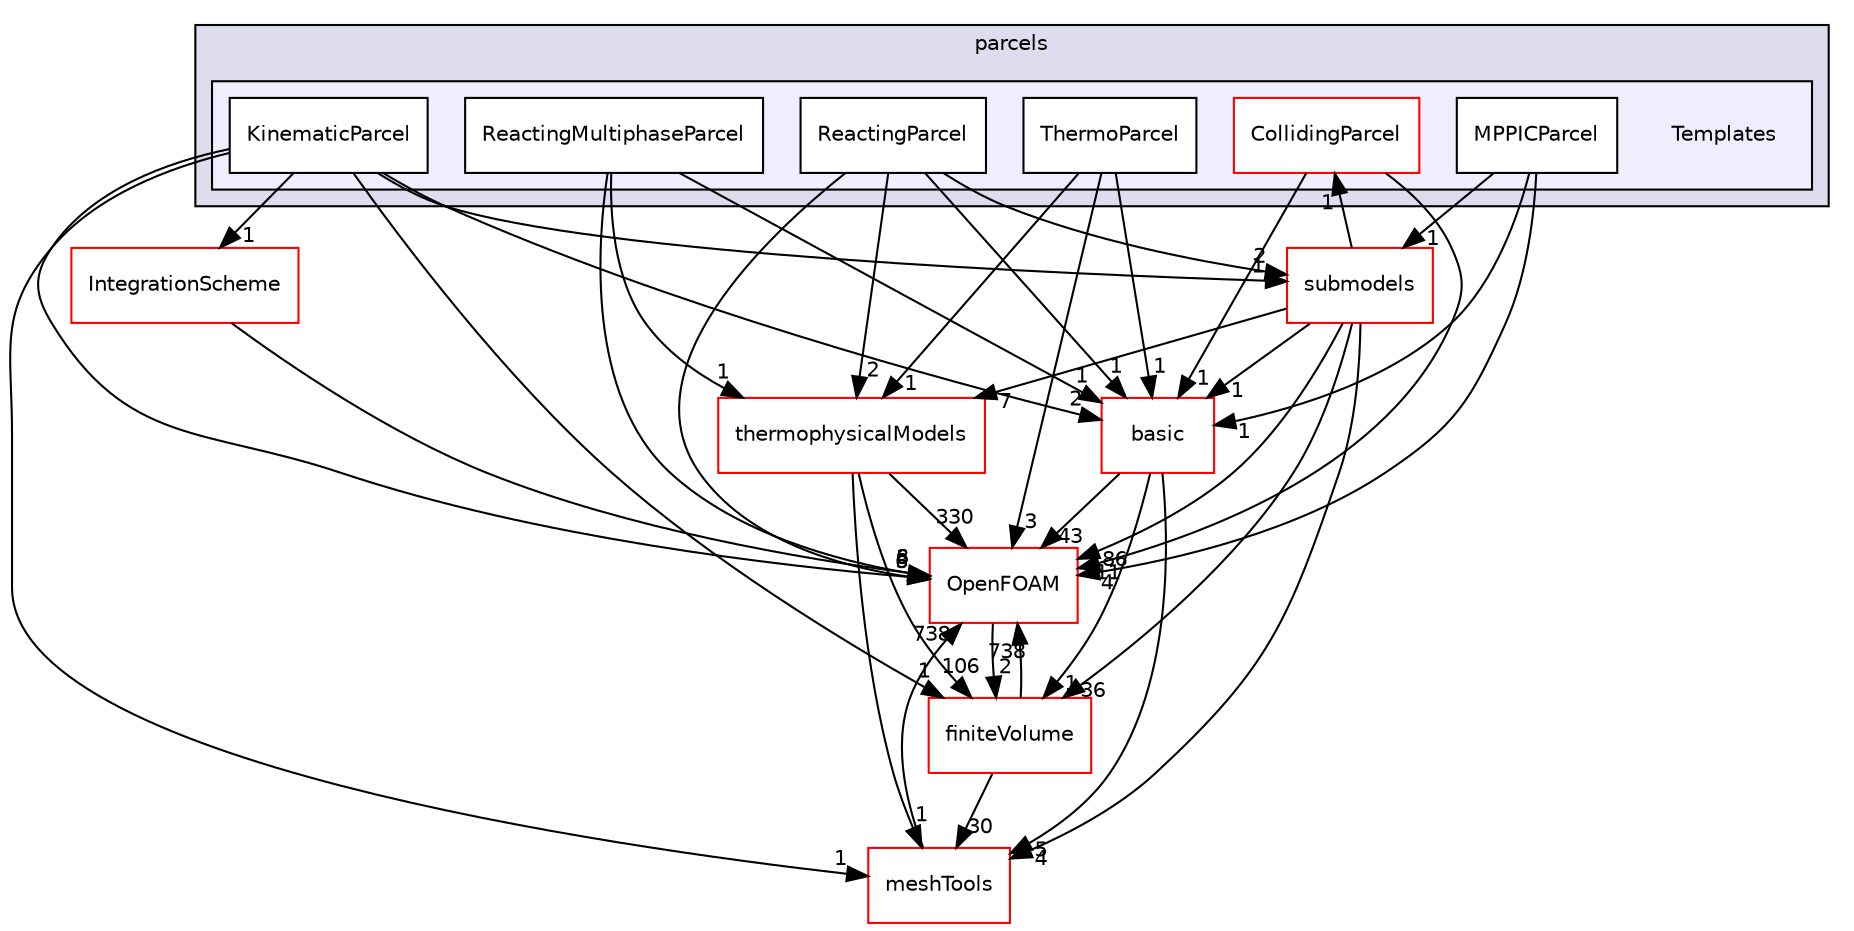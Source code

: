 digraph "src/lagrangian/intermediate/parcels/Templates" {
  bgcolor=transparent;
  compound=true
  node [ fontsize="10", fontname="Helvetica"];
  edge [ labelfontsize="10", labelfontname="Helvetica"];
  subgraph clusterdir_b8d19ddbdf0975644e34192d6313800e {
    graph [ bgcolor="#ddddee", pencolor="black", label="parcels" fontname="Helvetica", fontsize="10", URL="dir_b8d19ddbdf0975644e34192d6313800e.html"]
  subgraph clusterdir_0e9805b96b2bf461314a136059d44950 {
    graph [ bgcolor="#eeeeff", pencolor="black", label="" URL="dir_0e9805b96b2bf461314a136059d44950.html"];
    dir_0e9805b96b2bf461314a136059d44950 [shape=plaintext label="Templates"];
    dir_f5d1b081941abbb98c3b184000882efb [shape=box label="CollidingParcel" color="red" fillcolor="white" style="filled" URL="dir_f5d1b081941abbb98c3b184000882efb.html"];
    dir_e6fa29ffcebf97536c5af0e0de8e48ae [shape=box label="KinematicParcel" color="black" fillcolor="white" style="filled" URL="dir_e6fa29ffcebf97536c5af0e0de8e48ae.html"];
    dir_faa4c92a8e58dc732cc7edb294caad34 [shape=box label="MPPICParcel" color="black" fillcolor="white" style="filled" URL="dir_faa4c92a8e58dc732cc7edb294caad34.html"];
    dir_f59a2df3d52ee401e518026ebe68d15a [shape=box label="ReactingMultiphaseParcel" color="black" fillcolor="white" style="filled" URL="dir_f59a2df3d52ee401e518026ebe68d15a.html"];
    dir_7d7e78a3280a68cf27da9706030972c9 [shape=box label="ReactingParcel" color="black" fillcolor="white" style="filled" URL="dir_7d7e78a3280a68cf27da9706030972c9.html"];
    dir_43bde6f6c24871b0bc7bfe5713f93f60 [shape=box label="ThermoParcel" color="black" fillcolor="white" style="filled" URL="dir_43bde6f6c24871b0bc7bfe5713f93f60.html"];
  }
  }
  dir_9bd15774b555cf7259a6fa18f99fe99b [shape=box label="finiteVolume" color="red" URL="dir_9bd15774b555cf7259a6fa18f99fe99b.html"];
  dir_ae30ad0bef50cf391b24c614251bb9fd [shape=box label="meshTools" color="red" URL="dir_ae30ad0bef50cf391b24c614251bb9fd.html"];
  dir_2778d089ec5c4f66810b11f753867003 [shape=box label="thermophysicalModels" color="red" URL="dir_2778d089ec5c4f66810b11f753867003.html"];
  dir_c5473ff19b20e6ec4dfe5c310b3778a8 [shape=box label="OpenFOAM" color="red" URL="dir_c5473ff19b20e6ec4dfe5c310b3778a8.html"];
  dir_09df4de2b5aaa842302a6556950f73f6 [shape=box label="IntegrationScheme" color="red" URL="dir_09df4de2b5aaa842302a6556950f73f6.html"];
  dir_584e0ab0901b4327f36f4285cac7f2f8 [shape=box label="basic" color="red" URL="dir_584e0ab0901b4327f36f4285cac7f2f8.html"];
  dir_825de5f87f0ef3ae7d76ccd6a5458244 [shape=box label="submodels" color="red" URL="dir_825de5f87f0ef3ae7d76ccd6a5458244.html"];
  dir_9bd15774b555cf7259a6fa18f99fe99b->dir_ae30ad0bef50cf391b24c614251bb9fd [headlabel="30", labeldistance=1.5 headhref="dir_000898_001752.html"];
  dir_9bd15774b555cf7259a6fa18f99fe99b->dir_c5473ff19b20e6ec4dfe5c310b3778a8 [headlabel="738", labeldistance=1.5 headhref="dir_000898_001898.html"];
  dir_ae30ad0bef50cf391b24c614251bb9fd->dir_c5473ff19b20e6ec4dfe5c310b3778a8 [headlabel="738", labeldistance=1.5 headhref="dir_001752_001898.html"];
  dir_e6fa29ffcebf97536c5af0e0de8e48ae->dir_9bd15774b555cf7259a6fa18f99fe99b [headlabel="1", labeldistance=1.5 headhref="dir_001483_000898.html"];
  dir_e6fa29ffcebf97536c5af0e0de8e48ae->dir_ae30ad0bef50cf391b24c614251bb9fd [headlabel="1", labeldistance=1.5 headhref="dir_001483_001752.html"];
  dir_e6fa29ffcebf97536c5af0e0de8e48ae->dir_c5473ff19b20e6ec4dfe5c310b3778a8 [headlabel="6", labeldistance=1.5 headhref="dir_001483_001898.html"];
  dir_e6fa29ffcebf97536c5af0e0de8e48ae->dir_09df4de2b5aaa842302a6556950f73f6 [headlabel="1", labeldistance=1.5 headhref="dir_001483_001453.html"];
  dir_e6fa29ffcebf97536c5af0e0de8e48ae->dir_584e0ab0901b4327f36f4285cac7f2f8 [headlabel="2", labeldistance=1.5 headhref="dir_001483_001367.html"];
  dir_e6fa29ffcebf97536c5af0e0de8e48ae->dir_825de5f87f0ef3ae7d76ccd6a5458244 [headlabel="1", labeldistance=1.5 headhref="dir_001483_001391.html"];
  dir_2778d089ec5c4f66810b11f753867003->dir_9bd15774b555cf7259a6fa18f99fe99b [headlabel="106", labeldistance=1.5 headhref="dir_001240_000898.html"];
  dir_2778d089ec5c4f66810b11f753867003->dir_ae30ad0bef50cf391b24c614251bb9fd [headlabel="1", labeldistance=1.5 headhref="dir_001240_001752.html"];
  dir_2778d089ec5c4f66810b11f753867003->dir_c5473ff19b20e6ec4dfe5c310b3778a8 [headlabel="330", labeldistance=1.5 headhref="dir_001240_001898.html"];
  dir_f5d1b081941abbb98c3b184000882efb->dir_c5473ff19b20e6ec4dfe5c310b3778a8 [headlabel="11", labeldistance=1.5 headhref="dir_001479_001898.html"];
  dir_f5d1b081941abbb98c3b184000882efb->dir_584e0ab0901b4327f36f4285cac7f2f8 [headlabel="1", labeldistance=1.5 headhref="dir_001479_001367.html"];
  dir_c5473ff19b20e6ec4dfe5c310b3778a8->dir_9bd15774b555cf7259a6fa18f99fe99b [headlabel="2", labeldistance=1.5 headhref="dir_001898_000898.html"];
  dir_43bde6f6c24871b0bc7bfe5713f93f60->dir_2778d089ec5c4f66810b11f753867003 [headlabel="1", labeldistance=1.5 headhref="dir_001487_001240.html"];
  dir_43bde6f6c24871b0bc7bfe5713f93f60->dir_c5473ff19b20e6ec4dfe5c310b3778a8 [headlabel="3", labeldistance=1.5 headhref="dir_001487_001898.html"];
  dir_43bde6f6c24871b0bc7bfe5713f93f60->dir_584e0ab0901b4327f36f4285cac7f2f8 [headlabel="1", labeldistance=1.5 headhref="dir_001487_001367.html"];
  dir_7d7e78a3280a68cf27da9706030972c9->dir_2778d089ec5c4f66810b11f753867003 [headlabel="2", labeldistance=1.5 headhref="dir_001486_001240.html"];
  dir_7d7e78a3280a68cf27da9706030972c9->dir_c5473ff19b20e6ec4dfe5c310b3778a8 [headlabel="3", labeldistance=1.5 headhref="dir_001486_001898.html"];
  dir_7d7e78a3280a68cf27da9706030972c9->dir_584e0ab0901b4327f36f4285cac7f2f8 [headlabel="1", labeldistance=1.5 headhref="dir_001486_001367.html"];
  dir_7d7e78a3280a68cf27da9706030972c9->dir_825de5f87f0ef3ae7d76ccd6a5458244 [headlabel="2", labeldistance=1.5 headhref="dir_001486_001391.html"];
  dir_09df4de2b5aaa842302a6556950f73f6->dir_c5473ff19b20e6ec4dfe5c310b3778a8 [headlabel="6", labeldistance=1.5 headhref="dir_001453_001898.html"];
  dir_584e0ab0901b4327f36f4285cac7f2f8->dir_9bd15774b555cf7259a6fa18f99fe99b [headlabel="1", labeldistance=1.5 headhref="dir_001367_000898.html"];
  dir_584e0ab0901b4327f36f4285cac7f2f8->dir_ae30ad0bef50cf391b24c614251bb9fd [headlabel="5", labeldistance=1.5 headhref="dir_001367_001752.html"];
  dir_584e0ab0901b4327f36f4285cac7f2f8->dir_c5473ff19b20e6ec4dfe5c310b3778a8 [headlabel="43", labeldistance=1.5 headhref="dir_001367_001898.html"];
  dir_f59a2df3d52ee401e518026ebe68d15a->dir_2778d089ec5c4f66810b11f753867003 [headlabel="1", labeldistance=1.5 headhref="dir_001485_001240.html"];
  dir_f59a2df3d52ee401e518026ebe68d15a->dir_c5473ff19b20e6ec4dfe5c310b3778a8 [headlabel="3", labeldistance=1.5 headhref="dir_001485_001898.html"];
  dir_f59a2df3d52ee401e518026ebe68d15a->dir_584e0ab0901b4327f36f4285cac7f2f8 [headlabel="1", labeldistance=1.5 headhref="dir_001485_001367.html"];
  dir_825de5f87f0ef3ae7d76ccd6a5458244->dir_9bd15774b555cf7259a6fa18f99fe99b [headlabel="36", labeldistance=1.5 headhref="dir_001391_000898.html"];
  dir_825de5f87f0ef3ae7d76ccd6a5458244->dir_ae30ad0bef50cf391b24c614251bb9fd [headlabel="4", labeldistance=1.5 headhref="dir_001391_001752.html"];
  dir_825de5f87f0ef3ae7d76ccd6a5458244->dir_2778d089ec5c4f66810b11f753867003 [headlabel="7", labeldistance=1.5 headhref="dir_001391_001240.html"];
  dir_825de5f87f0ef3ae7d76ccd6a5458244->dir_f5d1b081941abbb98c3b184000882efb [headlabel="1", labeldistance=1.5 headhref="dir_001391_001479.html"];
  dir_825de5f87f0ef3ae7d76ccd6a5458244->dir_c5473ff19b20e6ec4dfe5c310b3778a8 [headlabel="186", labeldistance=1.5 headhref="dir_001391_001898.html"];
  dir_825de5f87f0ef3ae7d76ccd6a5458244->dir_584e0ab0901b4327f36f4285cac7f2f8 [headlabel="1", labeldistance=1.5 headhref="dir_001391_001367.html"];
  dir_faa4c92a8e58dc732cc7edb294caad34->dir_c5473ff19b20e6ec4dfe5c310b3778a8 [headlabel="4", labeldistance=1.5 headhref="dir_001484_001898.html"];
  dir_faa4c92a8e58dc732cc7edb294caad34->dir_584e0ab0901b4327f36f4285cac7f2f8 [headlabel="1", labeldistance=1.5 headhref="dir_001484_001367.html"];
  dir_faa4c92a8e58dc732cc7edb294caad34->dir_825de5f87f0ef3ae7d76ccd6a5458244 [headlabel="1", labeldistance=1.5 headhref="dir_001484_001391.html"];
}
